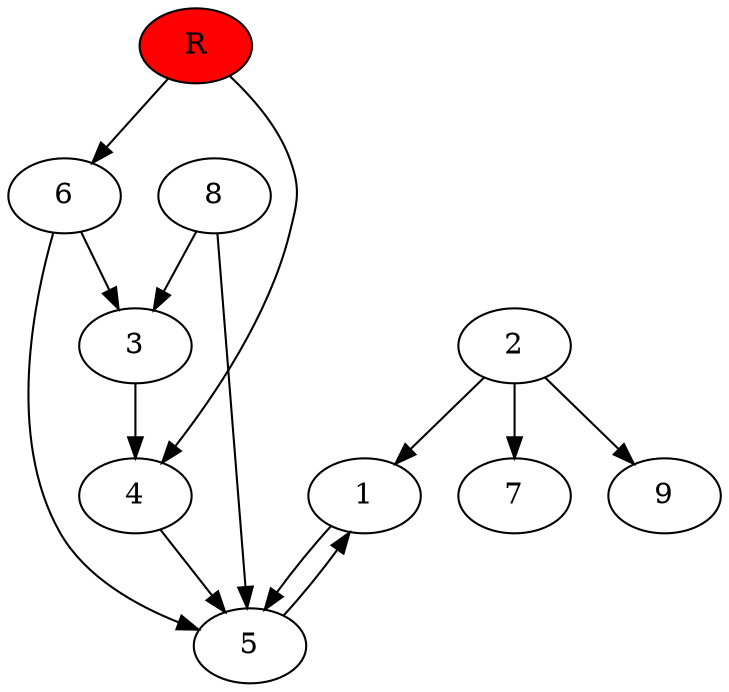 digraph prb34511 {
	1
	2
	3
	4
	5
	6
	7
	8
	R [fillcolor="#ff0000" style=filled]
	1 -> 5
	2 -> 1
	2 -> 7
	2 -> 9
	3 -> 4
	4 -> 5
	5 -> 1
	6 -> 3
	6 -> 5
	8 -> 3
	8 -> 5
	R -> 4
	R -> 6
}
